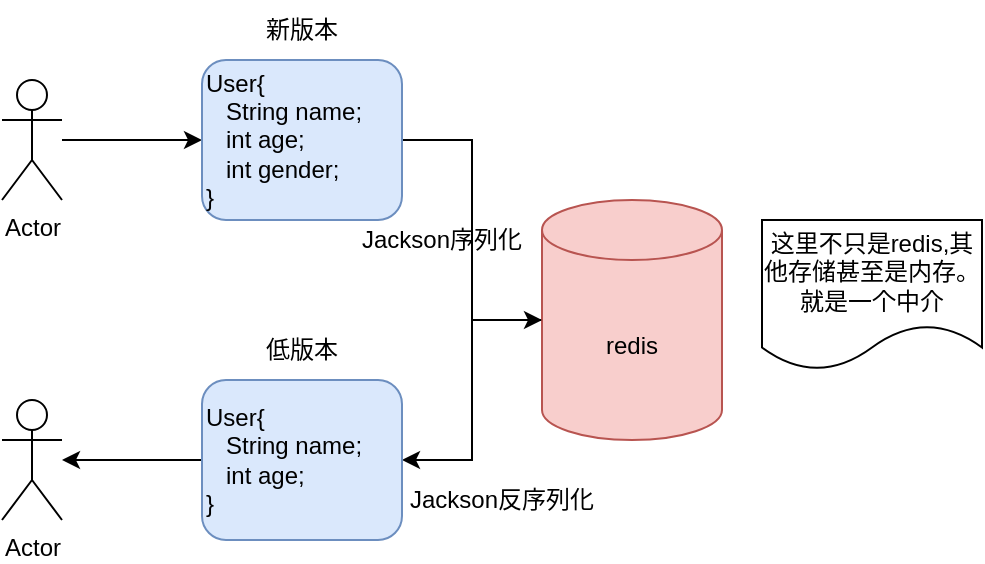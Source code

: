<mxfile version="25.0.0">
  <diagram name="第 1 页" id="vCpaMskapEMAfy6iTqm_">
    <mxGraphModel dx="1242" dy="785" grid="1" gridSize="10" guides="1" tooltips="1" connect="1" arrows="1" fold="1" page="1" pageScale="1" pageWidth="1654" pageHeight="2336" math="0" shadow="0">
      <root>
        <mxCell id="0" />
        <mxCell id="1" parent="0" />
        <mxCell id="bmsAY6ojtDOoncROs04C-14" style="edgeStyle=orthogonalEdgeStyle;rounded=0;orthogonalLoop=1;jettySize=auto;html=1;entryX=1;entryY=0.5;entryDx=0;entryDy=0;" edge="1" parent="1" source="bmsAY6ojtDOoncROs04C-2" target="bmsAY6ojtDOoncROs04C-12">
          <mxGeometry relative="1" as="geometry" />
        </mxCell>
        <mxCell id="bmsAY6ojtDOoncROs04C-2" value="redis" style="shape=cylinder3;whiteSpace=wrap;html=1;boundedLbl=1;backgroundOutline=1;size=15;fillColor=#f8cecc;strokeColor=#b85450;" vertex="1" parent="1">
          <mxGeometry x="690" y="400" width="90" height="120" as="geometry" />
        </mxCell>
        <mxCell id="bmsAY6ojtDOoncROs04C-7" style="edgeStyle=orthogonalEdgeStyle;rounded=0;orthogonalLoop=1;jettySize=auto;html=1;entryX=0;entryY=0.5;entryDx=0;entryDy=0;" edge="1" parent="1" source="bmsAY6ojtDOoncROs04C-5" target="bmsAY6ojtDOoncROs04C-6">
          <mxGeometry relative="1" as="geometry" />
        </mxCell>
        <mxCell id="bmsAY6ojtDOoncROs04C-5" value="Actor" style="shape=umlActor;verticalLabelPosition=bottom;verticalAlign=top;html=1;outlineConnect=0;" vertex="1" parent="1">
          <mxGeometry x="420" y="340" width="30" height="60" as="geometry" />
        </mxCell>
        <mxCell id="bmsAY6ojtDOoncROs04C-9" style="edgeStyle=orthogonalEdgeStyle;rounded=0;orthogonalLoop=1;jettySize=auto;html=1;" edge="1" parent="1" source="bmsAY6ojtDOoncROs04C-6" target="bmsAY6ojtDOoncROs04C-2">
          <mxGeometry relative="1" as="geometry" />
        </mxCell>
        <mxCell id="bmsAY6ojtDOoncROs04C-6" value="User&lt;span style=&quot;background-color: initial;&quot;&gt;{&lt;/span&gt;&lt;div&gt;&amp;nbsp; &amp;nbsp;String name;&lt;/div&gt;&lt;div&gt;&amp;nbsp; &amp;nbsp;int age;&lt;/div&gt;&lt;div&gt;&amp;nbsp; &amp;nbsp;int gender;&lt;br&gt;&lt;div&gt;&lt;div&gt;&lt;span style=&quot;background-color: initial;&quot;&gt;}&lt;/span&gt;&lt;/div&gt;&lt;/div&gt;&lt;/div&gt;" style="rounded=1;whiteSpace=wrap;html=1;align=left;fillColor=#dae8fc;strokeColor=#6c8ebf;" vertex="1" parent="1">
          <mxGeometry x="520" y="330" width="100" height="80" as="geometry" />
        </mxCell>
        <mxCell id="bmsAY6ojtDOoncROs04C-10" value="新版本" style="text;html=1;align=center;verticalAlign=middle;whiteSpace=wrap;rounded=0;" vertex="1" parent="1">
          <mxGeometry x="540" y="300" width="60" height="30" as="geometry" />
        </mxCell>
        <mxCell id="bmsAY6ojtDOoncROs04C-11" value="Actor" style="shape=umlActor;verticalLabelPosition=bottom;verticalAlign=top;html=1;outlineConnect=0;" vertex="1" parent="1">
          <mxGeometry x="420" y="500" width="30" height="60" as="geometry" />
        </mxCell>
        <mxCell id="bmsAY6ojtDOoncROs04C-15" style="edgeStyle=orthogonalEdgeStyle;rounded=0;orthogonalLoop=1;jettySize=auto;html=1;" edge="1" parent="1" source="bmsAY6ojtDOoncROs04C-12" target="bmsAY6ojtDOoncROs04C-11">
          <mxGeometry relative="1" as="geometry" />
        </mxCell>
        <mxCell id="bmsAY6ojtDOoncROs04C-12" value="User&lt;span style=&quot;background-color: initial;&quot;&gt;{&lt;/span&gt;&lt;div&gt;&amp;nbsp; &amp;nbsp;String name;&lt;/div&gt;&lt;div&gt;&amp;nbsp; &amp;nbsp;int age;&lt;/div&gt;&lt;div&gt;&lt;div&gt;&lt;div&gt;&lt;span style=&quot;background-color: initial;&quot;&gt;}&lt;/span&gt;&lt;/div&gt;&lt;/div&gt;&lt;/div&gt;" style="rounded=1;whiteSpace=wrap;html=1;align=left;fillColor=#dae8fc;strokeColor=#6c8ebf;" vertex="1" parent="1">
          <mxGeometry x="520" y="490" width="100" height="80" as="geometry" />
        </mxCell>
        <mxCell id="bmsAY6ojtDOoncROs04C-13" value="低版本" style="text;html=1;align=center;verticalAlign=middle;whiteSpace=wrap;rounded=0;" vertex="1" parent="1">
          <mxGeometry x="540" y="460" width="60" height="30" as="geometry" />
        </mxCell>
        <mxCell id="bmsAY6ojtDOoncROs04C-16" value="Jackson序列化" style="text;html=1;align=center;verticalAlign=middle;whiteSpace=wrap;rounded=0;" vertex="1" parent="1">
          <mxGeometry x="590" y="400" width="100" height="40" as="geometry" />
        </mxCell>
        <mxCell id="bmsAY6ojtDOoncROs04C-18" value="Jackson反序列化" style="text;html=1;align=center;verticalAlign=middle;whiteSpace=wrap;rounded=0;" vertex="1" parent="1">
          <mxGeometry x="620" y="530" width="100" height="40" as="geometry" />
        </mxCell>
        <mxCell id="bmsAY6ojtDOoncROs04C-19" value="这里不只是redis,其他存储甚至是内存。就是一个中介" style="shape=document;whiteSpace=wrap;html=1;boundedLbl=1;" vertex="1" parent="1">
          <mxGeometry x="800" y="410" width="110" height="75" as="geometry" />
        </mxCell>
      </root>
    </mxGraphModel>
  </diagram>
</mxfile>
